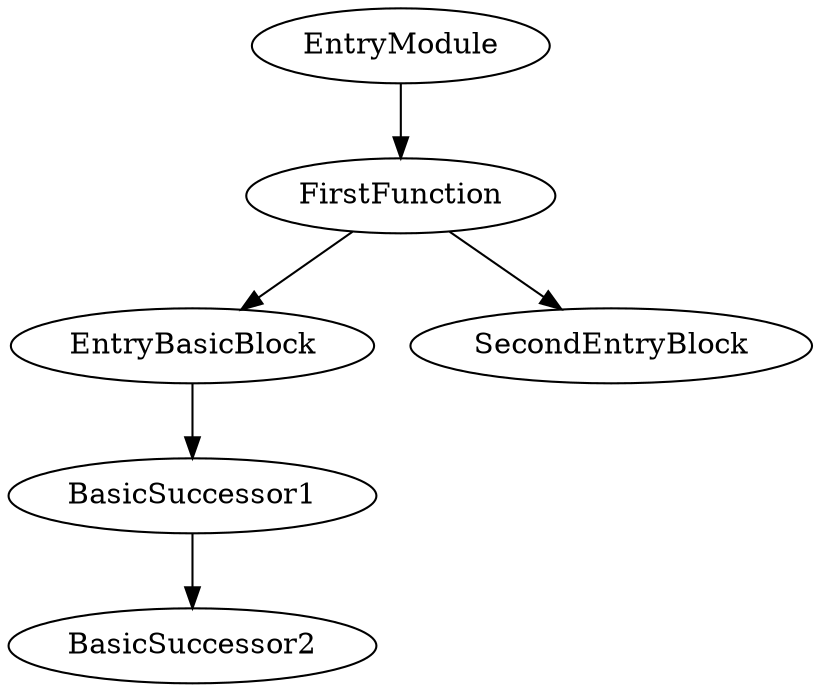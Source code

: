 digraph ControlFlowGraph {
EntryModule->FirstFunction;
FirstFunction->EntryBasicBlock;
EntryBasicBlock->BasicSuccessor1;
BasicSuccessor1->BasicSuccessor2;
FirstFunction->SecondEntryBlock;
}
